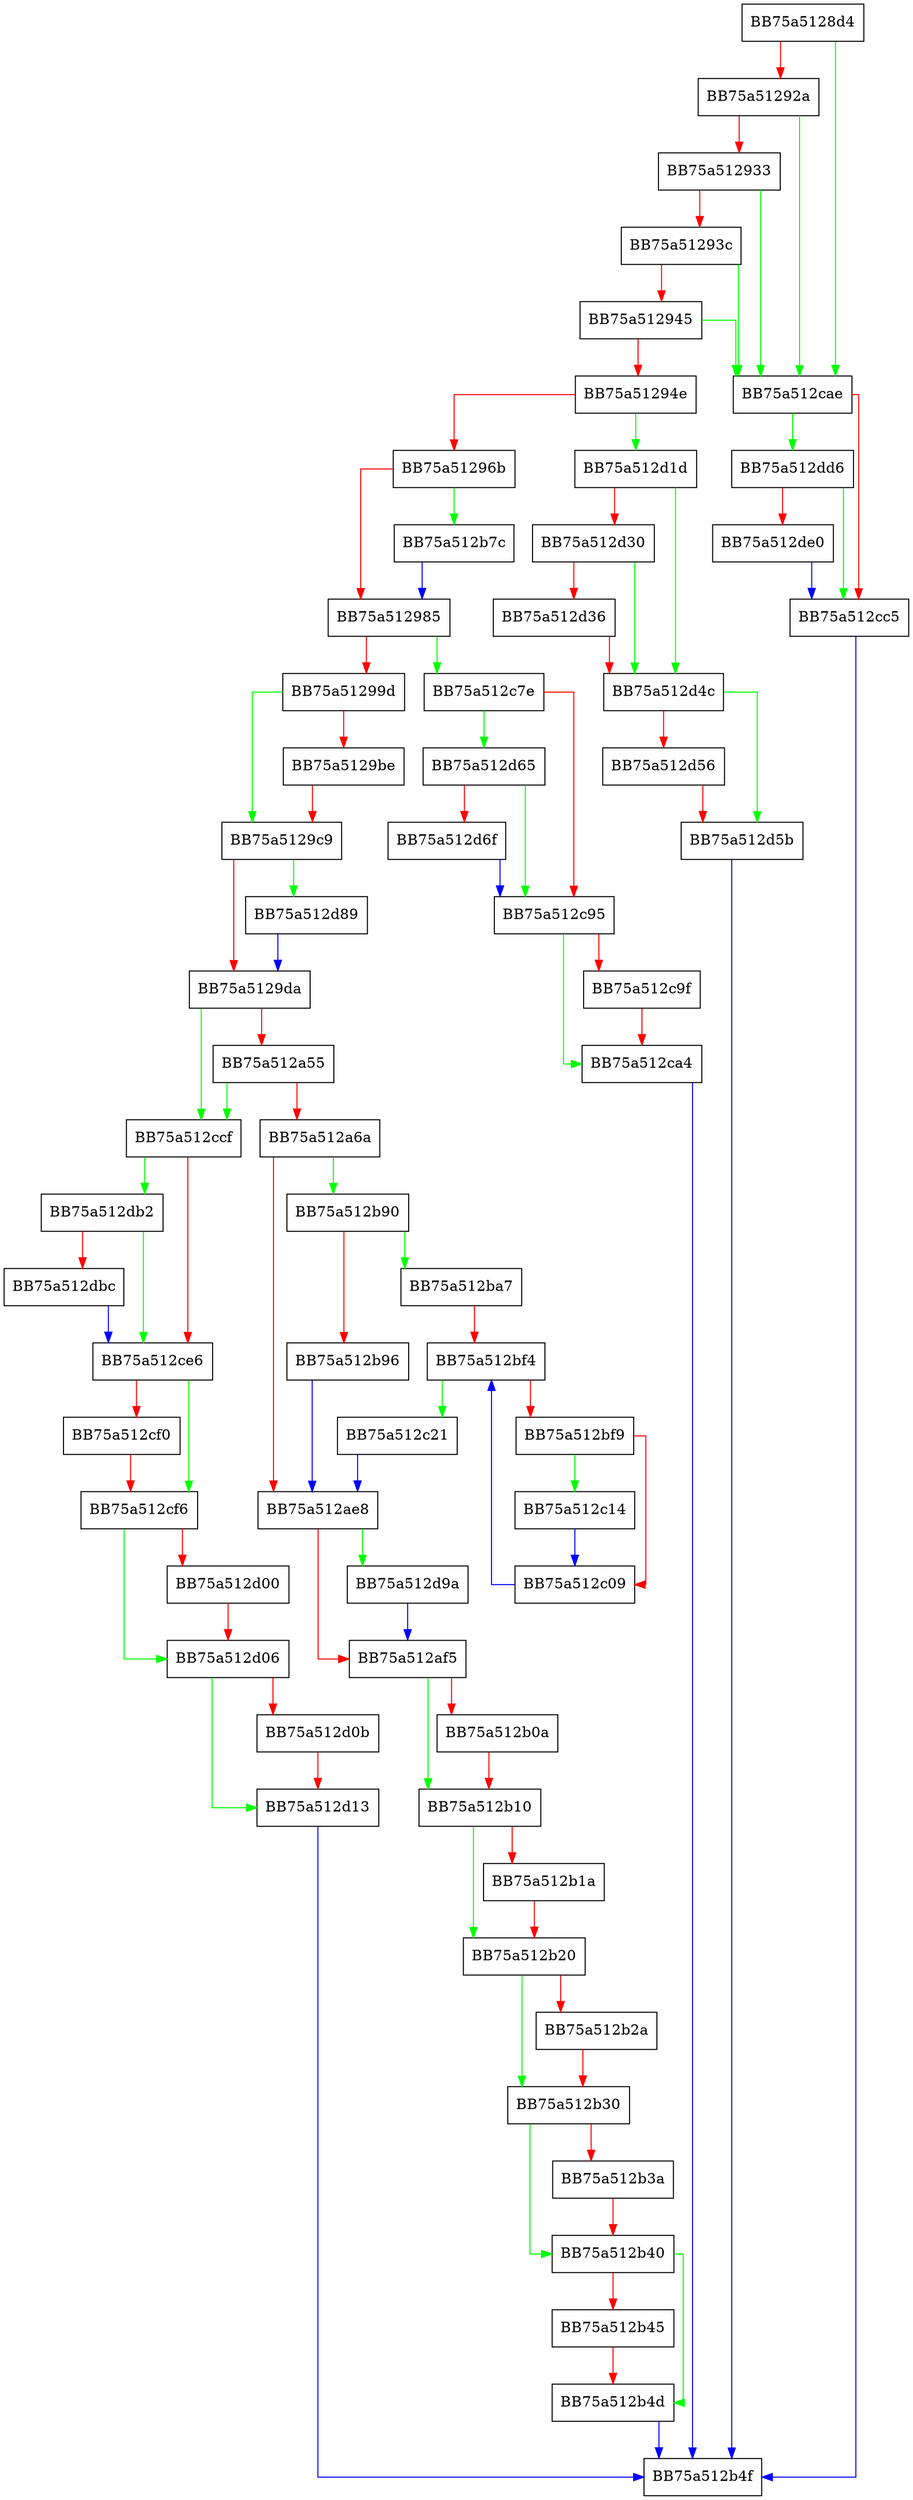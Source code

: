 digraph populateSpynetCertFromPkcs6 {
  node [shape="box"];
  graph [splines=ortho];
  BB75a5128d4 -> BB75a512cae [color="green"];
  BB75a5128d4 -> BB75a51292a [color="red"];
  BB75a51292a -> BB75a512cae [color="green"];
  BB75a51292a -> BB75a512933 [color="red"];
  BB75a512933 -> BB75a512cae [color="green"];
  BB75a512933 -> BB75a51293c [color="red"];
  BB75a51293c -> BB75a512cae [color="green"];
  BB75a51293c -> BB75a512945 [color="red"];
  BB75a512945 -> BB75a512cae [color="green"];
  BB75a512945 -> BB75a51294e [color="red"];
  BB75a51294e -> BB75a512d1d [color="green"];
  BB75a51294e -> BB75a51296b [color="red"];
  BB75a51296b -> BB75a512b7c [color="green"];
  BB75a51296b -> BB75a512985 [color="red"];
  BB75a512985 -> BB75a512c7e [color="green"];
  BB75a512985 -> BB75a51299d [color="red"];
  BB75a51299d -> BB75a5129c9 [color="green"];
  BB75a51299d -> BB75a5129be [color="red"];
  BB75a5129be -> BB75a5129c9 [color="red"];
  BB75a5129c9 -> BB75a512d89 [color="green"];
  BB75a5129c9 -> BB75a5129da [color="red"];
  BB75a5129da -> BB75a512ccf [color="green"];
  BB75a5129da -> BB75a512a55 [color="red"];
  BB75a512a55 -> BB75a512ccf [color="green"];
  BB75a512a55 -> BB75a512a6a [color="red"];
  BB75a512a6a -> BB75a512b90 [color="green"];
  BB75a512a6a -> BB75a512ae8 [color="red"];
  BB75a512ae8 -> BB75a512d9a [color="green"];
  BB75a512ae8 -> BB75a512af5 [color="red"];
  BB75a512af5 -> BB75a512b10 [color="green"];
  BB75a512af5 -> BB75a512b0a [color="red"];
  BB75a512b0a -> BB75a512b10 [color="red"];
  BB75a512b10 -> BB75a512b20 [color="green"];
  BB75a512b10 -> BB75a512b1a [color="red"];
  BB75a512b1a -> BB75a512b20 [color="red"];
  BB75a512b20 -> BB75a512b30 [color="green"];
  BB75a512b20 -> BB75a512b2a [color="red"];
  BB75a512b2a -> BB75a512b30 [color="red"];
  BB75a512b30 -> BB75a512b40 [color="green"];
  BB75a512b30 -> BB75a512b3a [color="red"];
  BB75a512b3a -> BB75a512b40 [color="red"];
  BB75a512b40 -> BB75a512b4d [color="green"];
  BB75a512b40 -> BB75a512b45 [color="red"];
  BB75a512b45 -> BB75a512b4d [color="red"];
  BB75a512b4d -> BB75a512b4f [color="blue"];
  BB75a512b7c -> BB75a512985 [color="blue"];
  BB75a512b90 -> BB75a512ba7 [color="green"];
  BB75a512b90 -> BB75a512b96 [color="red"];
  BB75a512b96 -> BB75a512ae8 [color="blue"];
  BB75a512ba7 -> BB75a512bf4 [color="red"];
  BB75a512bf4 -> BB75a512c21 [color="green"];
  BB75a512bf4 -> BB75a512bf9 [color="red"];
  BB75a512bf9 -> BB75a512c14 [color="green"];
  BB75a512bf9 -> BB75a512c09 [color="red"];
  BB75a512c09 -> BB75a512bf4 [color="blue"];
  BB75a512c14 -> BB75a512c09 [color="blue"];
  BB75a512c21 -> BB75a512ae8 [color="blue"];
  BB75a512c7e -> BB75a512d65 [color="green"];
  BB75a512c7e -> BB75a512c95 [color="red"];
  BB75a512c95 -> BB75a512ca4 [color="green"];
  BB75a512c95 -> BB75a512c9f [color="red"];
  BB75a512c9f -> BB75a512ca4 [color="red"];
  BB75a512ca4 -> BB75a512b4f [color="blue"];
  BB75a512cae -> BB75a512dd6 [color="green"];
  BB75a512cae -> BB75a512cc5 [color="red"];
  BB75a512cc5 -> BB75a512b4f [color="blue"];
  BB75a512ccf -> BB75a512db2 [color="green"];
  BB75a512ccf -> BB75a512ce6 [color="red"];
  BB75a512ce6 -> BB75a512cf6 [color="green"];
  BB75a512ce6 -> BB75a512cf0 [color="red"];
  BB75a512cf0 -> BB75a512cf6 [color="red"];
  BB75a512cf6 -> BB75a512d06 [color="green"];
  BB75a512cf6 -> BB75a512d00 [color="red"];
  BB75a512d00 -> BB75a512d06 [color="red"];
  BB75a512d06 -> BB75a512d13 [color="green"];
  BB75a512d06 -> BB75a512d0b [color="red"];
  BB75a512d0b -> BB75a512d13 [color="red"];
  BB75a512d13 -> BB75a512b4f [color="blue"];
  BB75a512d1d -> BB75a512d4c [color="green"];
  BB75a512d1d -> BB75a512d30 [color="red"];
  BB75a512d30 -> BB75a512d4c [color="green"];
  BB75a512d30 -> BB75a512d36 [color="red"];
  BB75a512d36 -> BB75a512d4c [color="red"];
  BB75a512d4c -> BB75a512d5b [color="green"];
  BB75a512d4c -> BB75a512d56 [color="red"];
  BB75a512d56 -> BB75a512d5b [color="red"];
  BB75a512d5b -> BB75a512b4f [color="blue"];
  BB75a512d65 -> BB75a512c95 [color="green"];
  BB75a512d65 -> BB75a512d6f [color="red"];
  BB75a512d6f -> BB75a512c95 [color="blue"];
  BB75a512d89 -> BB75a5129da [color="blue"];
  BB75a512d9a -> BB75a512af5 [color="blue"];
  BB75a512db2 -> BB75a512ce6 [color="green"];
  BB75a512db2 -> BB75a512dbc [color="red"];
  BB75a512dbc -> BB75a512ce6 [color="blue"];
  BB75a512dd6 -> BB75a512cc5 [color="green"];
  BB75a512dd6 -> BB75a512de0 [color="red"];
  BB75a512de0 -> BB75a512cc5 [color="blue"];
}